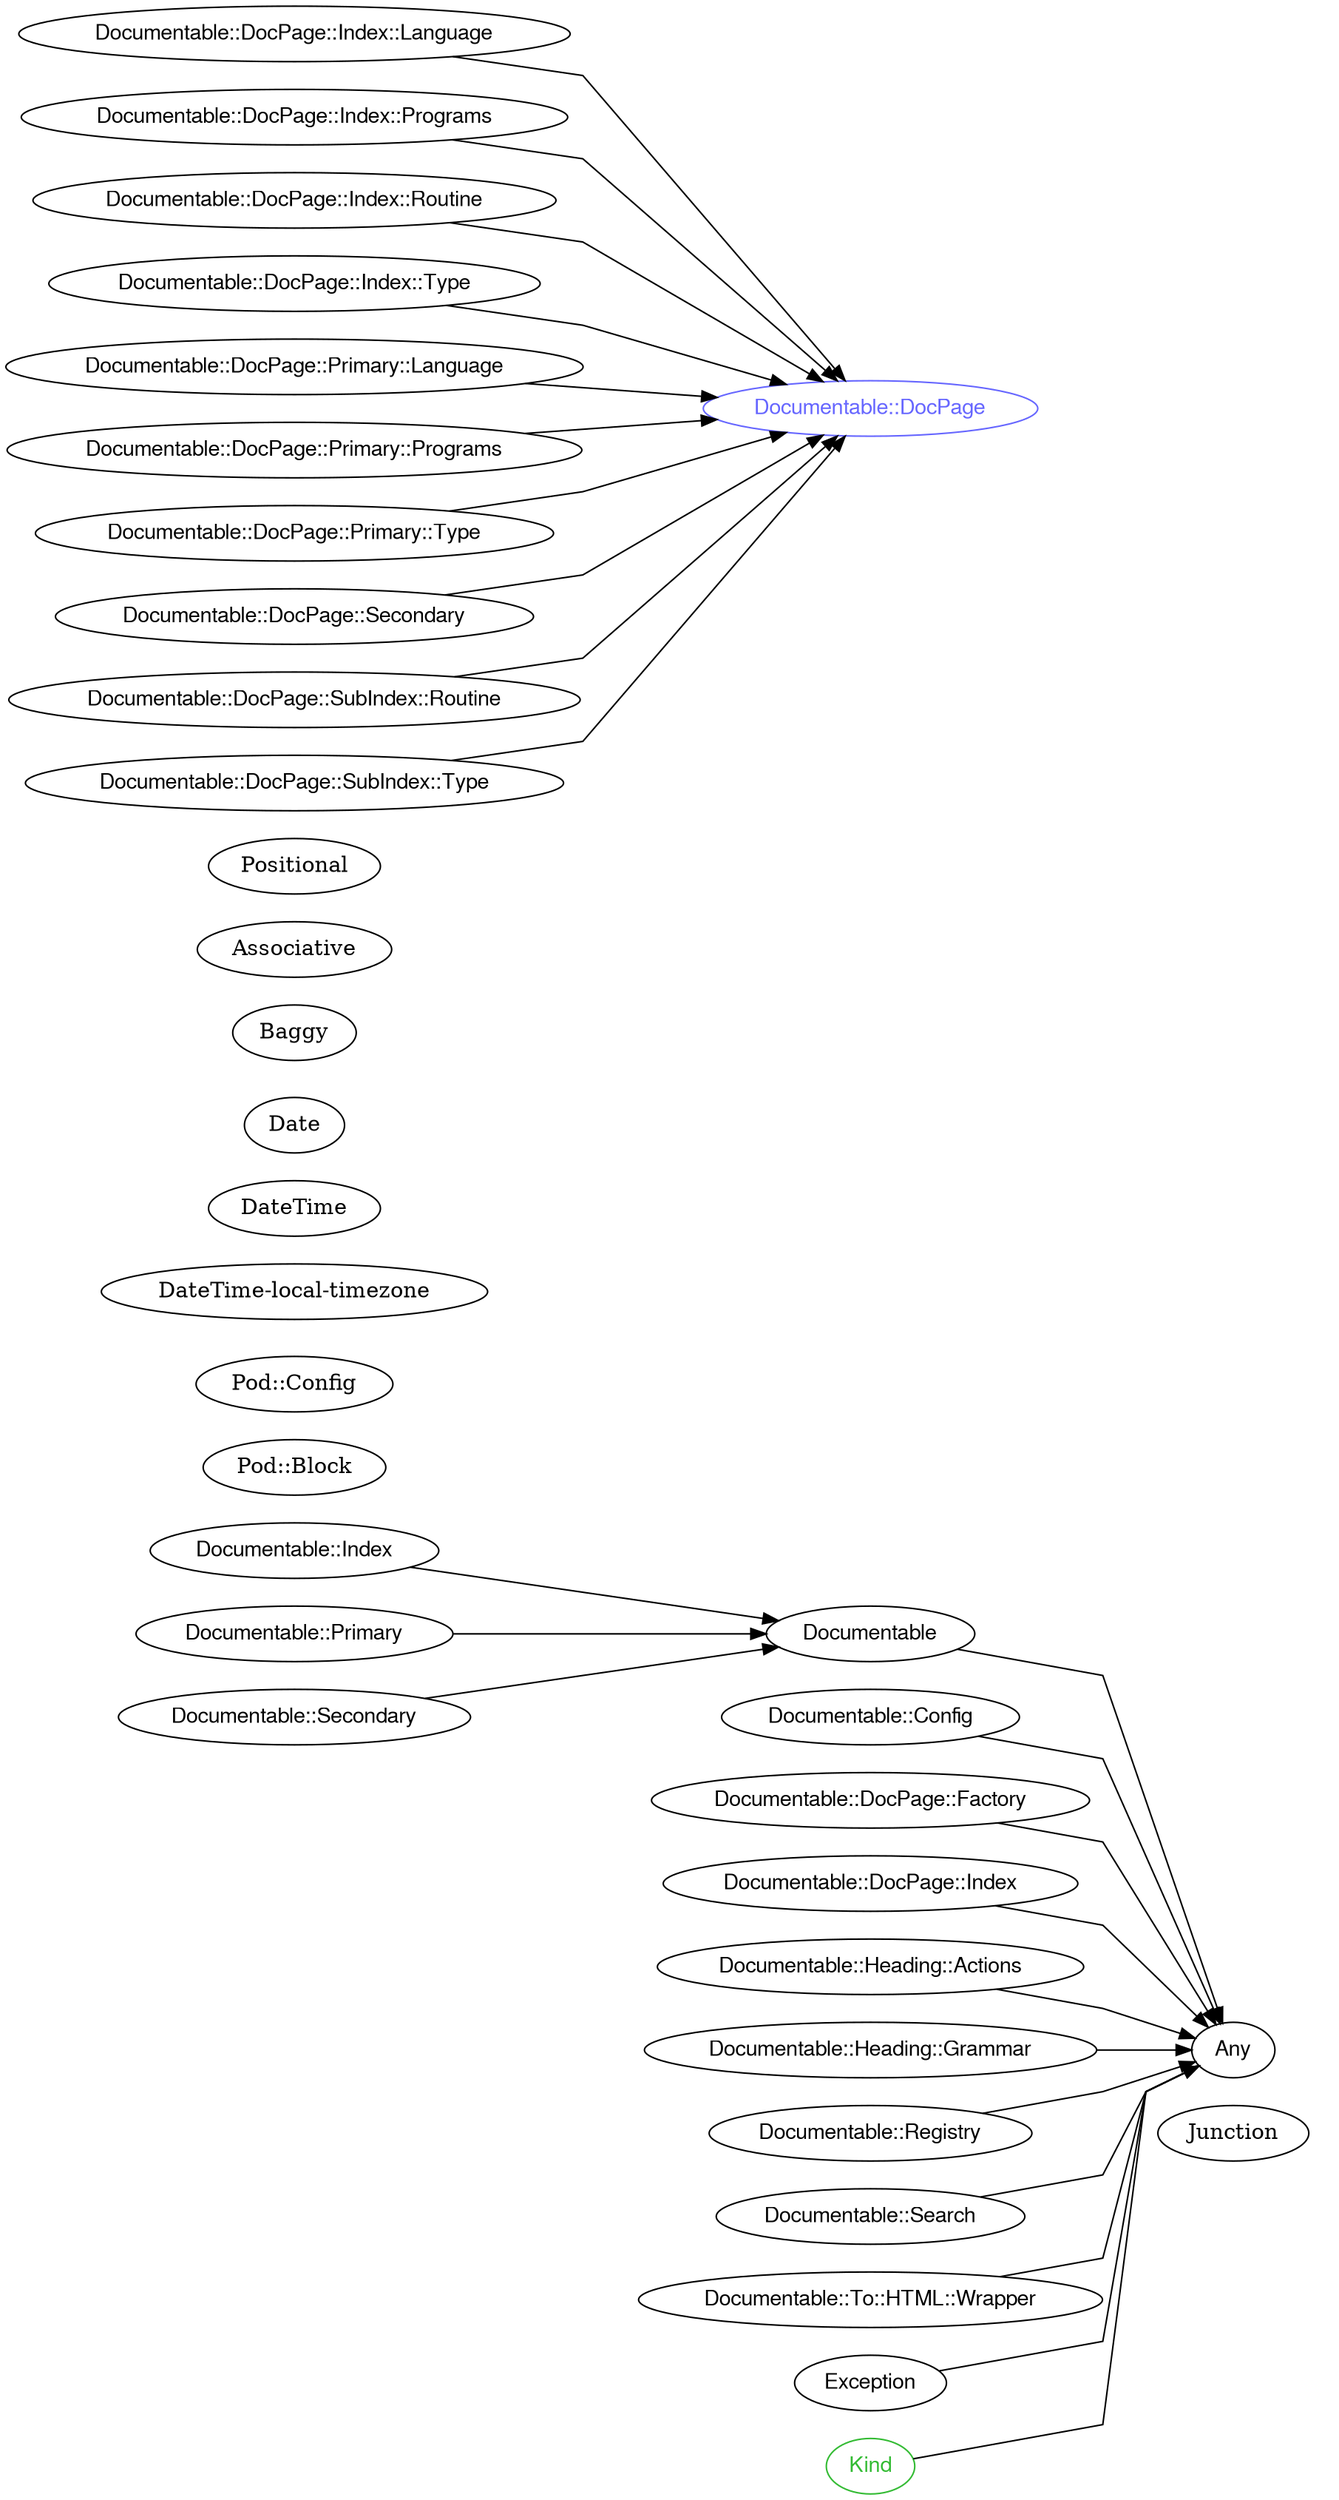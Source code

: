 digraph "perl6-type-graph" {
    rankdir=LR;
    splines=polyline;
    overlap=false; 
    // Layout hints

    subgraph "cluster: Mu children" {
        rank=same;
        style=invis;
        "Any";
        "Junction";
    }
    subgraph "cluster: Pod:: top level" {
        rank=same;
        style=invis;
        "Pod::Config";
        "Pod::Block";
    }
    subgraph "cluster: Date/time handling" {
        rank=same;
        style=invis;
        "Date";
        "DateTime";
        "DateTime-local-timezone";
    }
    subgraph "cluster: Collection roles" {
        rank=same;
        style=invis;
        "Positional";
        "Associative";
        "Baggy";
    }

    // Types
    "Any" [color="#000000", fontcolor="#000000", href="/type/Any", fontname="FreeSans"];
    "Documentable" [color="#000000", fontcolor="#000000", href="/type/Documentable", fontname="FreeSans"];
    "Documentable::Config" [color="#000000", fontcolor="#000000", href="/type/Documentable::Config", fontname="FreeSans"];
    "Documentable::DocPage" [color="#6666FF", fontcolor="#6666FF", href="/type/Documentable::DocPage", fontname="FreeSans"];
    "Documentable::DocPage::Factory" [color="#000000", fontcolor="#000000", href="/type/Documentable::DocPage::Factory", fontname="FreeSans"];
    "Documentable::DocPage::Index" [color="#000000", fontcolor="#000000", href="/type/Documentable::DocPage::Index", fontname="FreeSans"];
    "Documentable::DocPage::Index::Language" [color="#000000", fontcolor="#000000", href="/type/Documentable::DocPage::Index::Language", fontname="FreeSans"];
    "Documentable::DocPage::Index::Programs" [color="#000000", fontcolor="#000000", href="/type/Documentable::DocPage::Index::Programs", fontname="FreeSans"];
    "Documentable::DocPage::Index::Routine" [color="#000000", fontcolor="#000000", href="/type/Documentable::DocPage::Index::Routine", fontname="FreeSans"];
    "Documentable::DocPage::Index::Type" [color="#000000", fontcolor="#000000", href="/type/Documentable::DocPage::Index::Type", fontname="FreeSans"];
    "Documentable::DocPage::Primary::Language" [color="#000000", fontcolor="#000000", href="/type/Documentable::DocPage::Primary::Language", fontname="FreeSans"];
    "Documentable::DocPage::Primary::Programs" [color="#000000", fontcolor="#000000", href="/type/Documentable::DocPage::Primary::Programs", fontname="FreeSans"];
    "Documentable::DocPage::Primary::Type" [color="#000000", fontcolor="#000000", href="/type/Documentable::DocPage::Primary::Type", fontname="FreeSans"];
    "Documentable::DocPage::Secondary" [color="#000000", fontcolor="#000000", href="/type/Documentable::DocPage::Secondary", fontname="FreeSans"];
    "Documentable::DocPage::SubIndex::Routine" [color="#000000", fontcolor="#000000", href="/type/Documentable::DocPage::SubIndex::Routine", fontname="FreeSans"];
    "Documentable::DocPage::SubIndex::Type" [color="#000000", fontcolor="#000000", href="/type/Documentable::DocPage::SubIndex::Type", fontname="FreeSans"];
    "Documentable::Heading::Actions" [color="#000000", fontcolor="#000000", href="/type/Documentable::Heading::Actions", fontname="FreeSans"];
    "Documentable::Heading::Grammar" [color="#000000", fontcolor="#000000", href="/type/Documentable::Heading::Grammar", fontname="FreeSans"];
    "Documentable::Index" [color="#000000", fontcolor="#000000", href="/type/Documentable::Index", fontname="FreeSans"];
    "Documentable::Primary" [color="#000000", fontcolor="#000000", href="/type/Documentable::Primary", fontname="FreeSans"];
    "Documentable::Registry" [color="#000000", fontcolor="#000000", href="/type/Documentable::Registry", fontname="FreeSans"];
    "Documentable::Search" [color="#000000", fontcolor="#000000", href="/type/Documentable::Search", fontname="FreeSans"];
    "Documentable::Secondary" [color="#000000", fontcolor="#000000", href="/type/Documentable::Secondary", fontname="FreeSans"];
    "Documentable::To::HTML::Wrapper" [color="#000000", fontcolor="#000000", href="/type/Documentable::To::HTML::Wrapper", fontname="FreeSans"];
    "Exception" [color="#000000", fontcolor="#000000", href="/type/Exception", fontname="FreeSans"];
    "Kind" [color="#33BB33", fontcolor="#33BB33", href="/type/Kind", fontname="FreeSans"];

    // Superclasses
    "Documentable" -> "Any" [color="#000000"];
    "Documentable::Config" -> "Any" [color="#000000"];
    "Documentable::DocPage::Factory" -> "Any" [color="#000000"];
    "Documentable::DocPage::Index" -> "Any" [color="#000000"];
    "Documentable::DocPage::Index::Language" -> "Documentable::DocPage" [color="#000000"];
    "Documentable::DocPage::Index::Programs" -> "Documentable::DocPage" [color="#000000"];
    "Documentable::DocPage::Index::Routine" -> "Documentable::DocPage" [color="#000000"];
    "Documentable::DocPage::Index::Type" -> "Documentable::DocPage" [color="#000000"];
    "Documentable::DocPage::Primary::Language" -> "Documentable::DocPage" [color="#000000"];
    "Documentable::DocPage::Primary::Programs" -> "Documentable::DocPage" [color="#000000"];
    "Documentable::DocPage::Primary::Type" -> "Documentable::DocPage" [color="#000000"];
    "Documentable::DocPage::Secondary" -> "Documentable::DocPage" [color="#000000"];
    "Documentable::DocPage::SubIndex::Routine" -> "Documentable::DocPage" [color="#000000"];
    "Documentable::DocPage::SubIndex::Type" -> "Documentable::DocPage" [color="#000000"];
    "Documentable::Heading::Actions" -> "Any" [color="#000000"];
    "Documentable::Heading::Grammar" -> "Any" [color="#000000"];
    "Documentable::Index" -> "Documentable" [color="#000000"];
    "Documentable::Primary" -> "Documentable" [color="#000000"];
    "Documentable::Registry" -> "Any" [color="#000000"];
    "Documentable::Search" -> "Any" [color="#000000"];
    "Documentable::Secondary" -> "Documentable" [color="#000000"];
    "Documentable::To::HTML::Wrapper" -> "Any" [color="#000000"];
    "Exception" -> "Any" [color="#000000"];
    "Kind" -> "Any" [color="#000000"];

    // Roles
}
